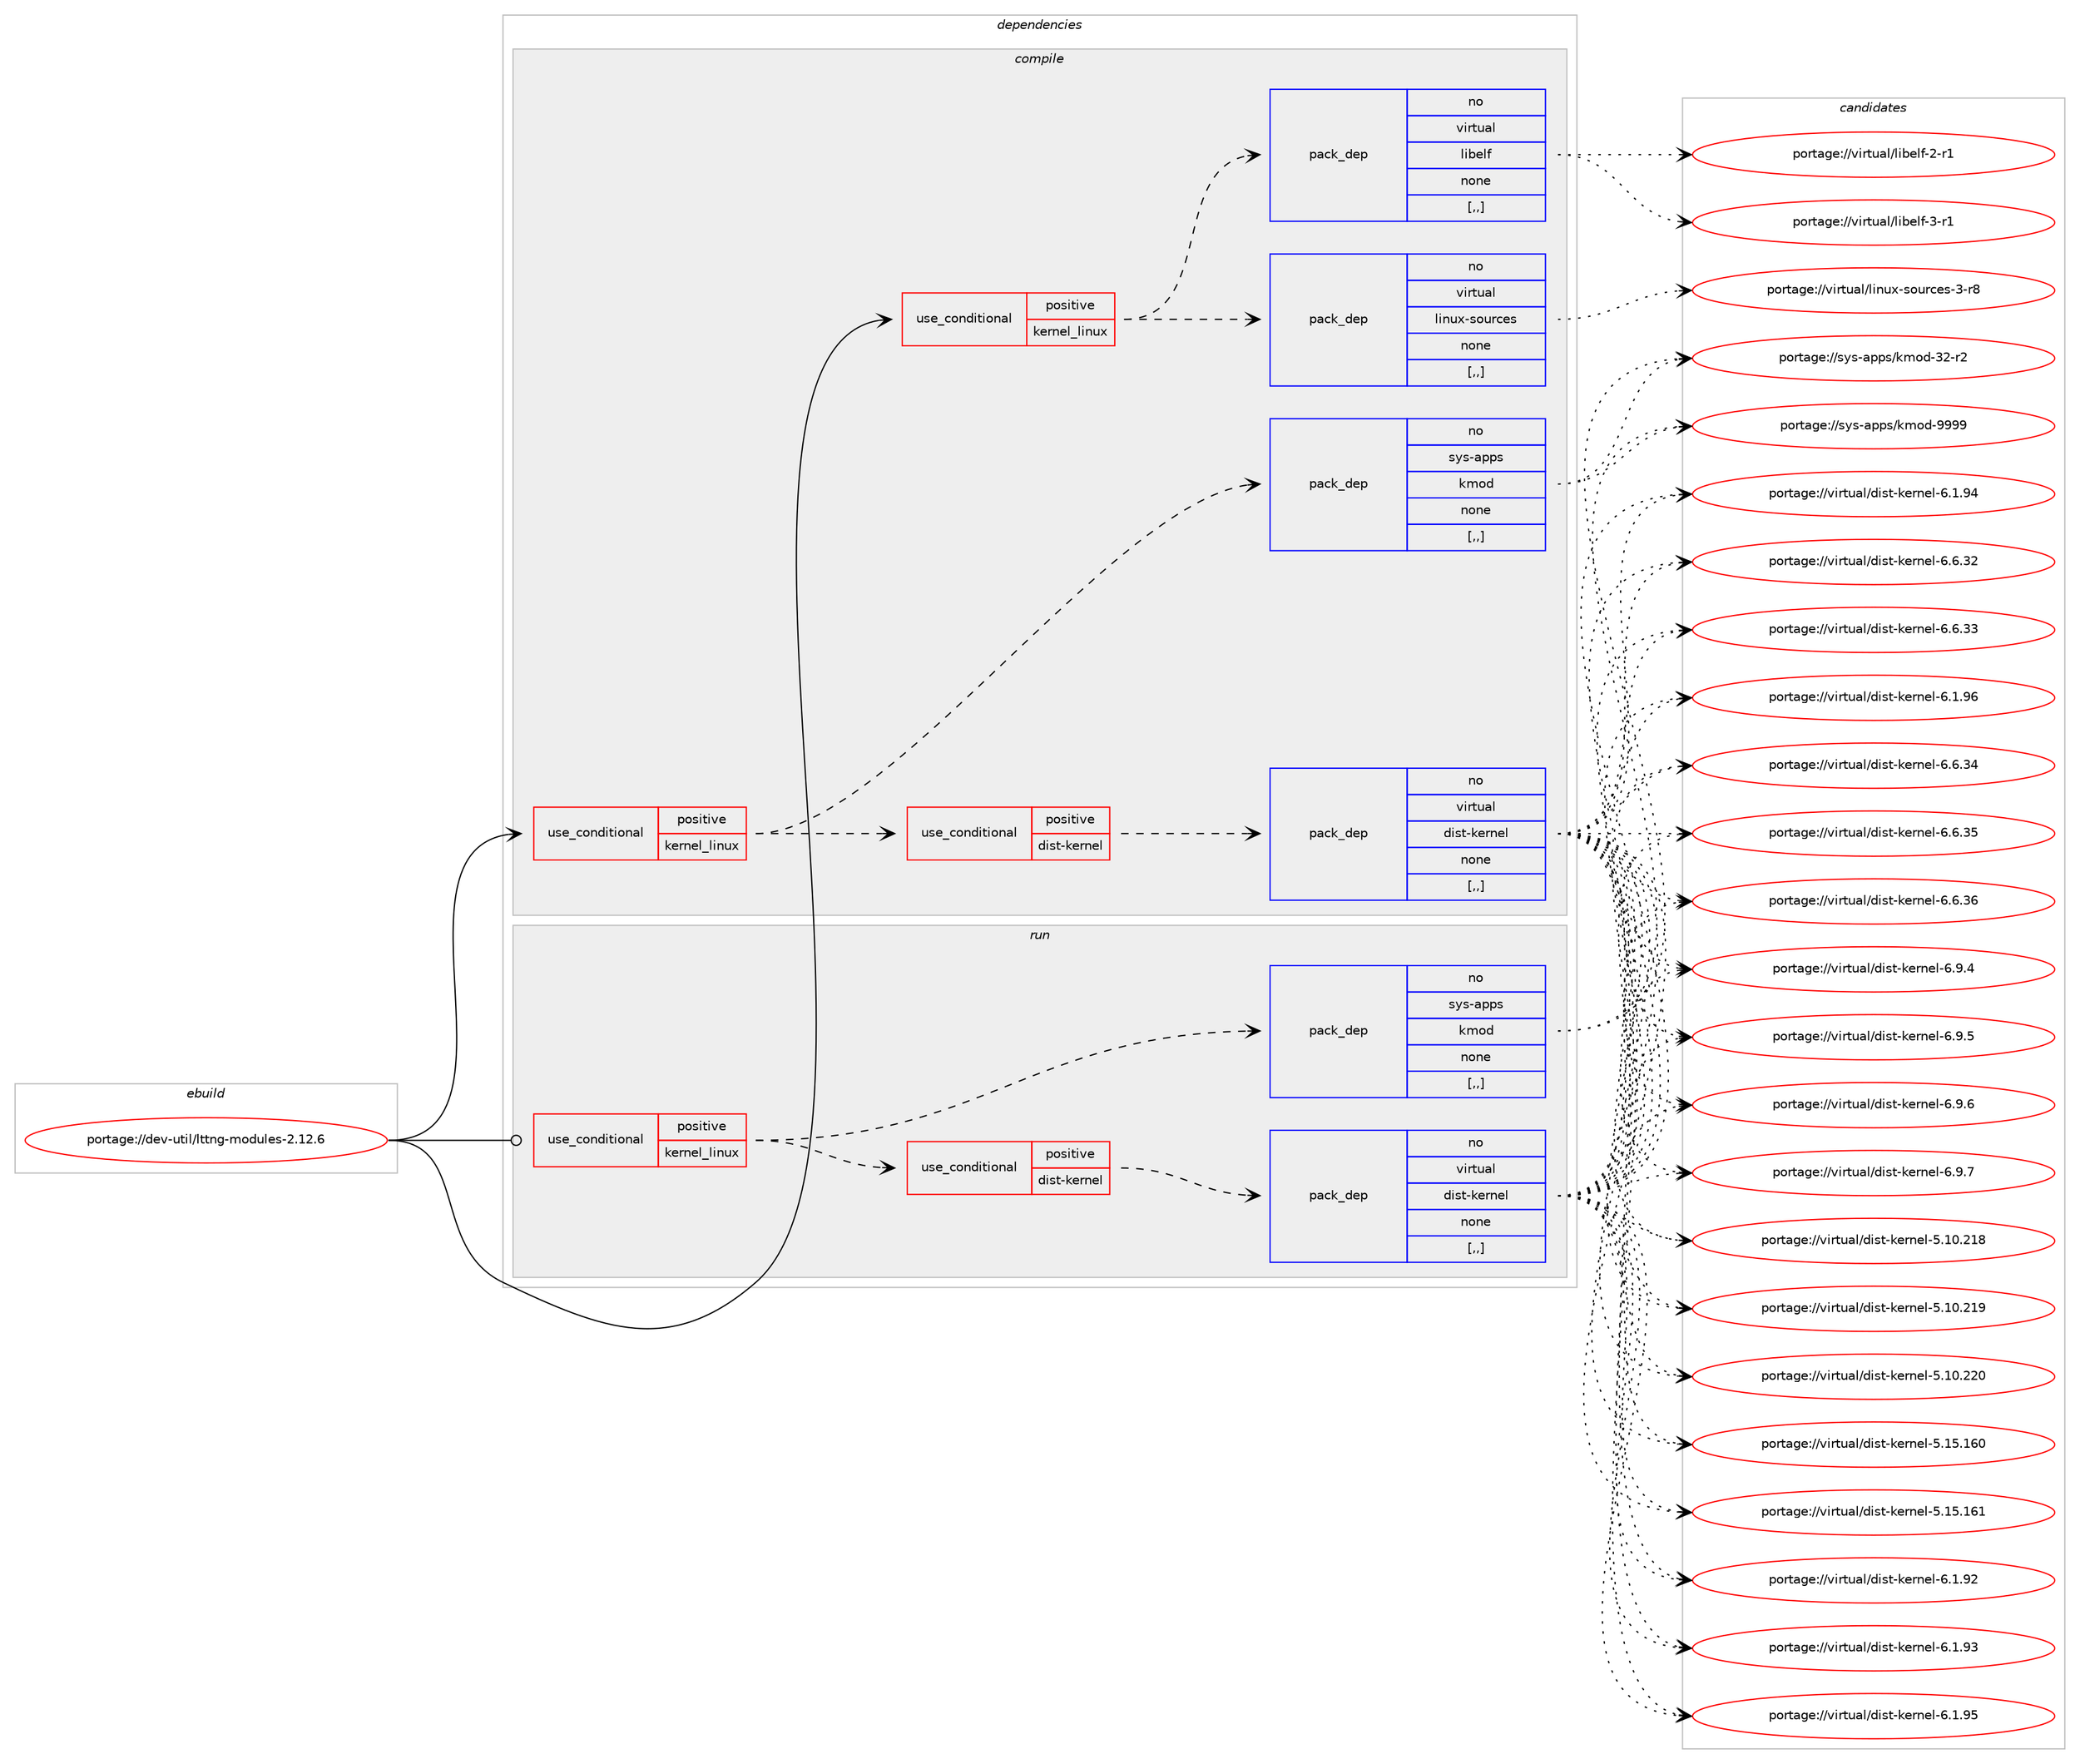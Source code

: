 digraph prolog {

# *************
# Graph options
# *************

newrank=true;
concentrate=true;
compound=true;
graph [rankdir=LR,fontname=Helvetica,fontsize=10,ranksep=1.5];#, ranksep=2.5, nodesep=0.2];
edge  [arrowhead=vee];
node  [fontname=Helvetica,fontsize=10];

# **********
# The ebuild
# **********

subgraph cluster_leftcol {
color=gray;
rank=same;
label=<<i>ebuild</i>>;
id [label="portage://dev-util/lttng-modules-2.12.6", color=red, width=4, href="../dev-util/lttng-modules-2.12.6.svg"];
}

# ****************
# The dependencies
# ****************

subgraph cluster_midcol {
color=gray;
label=<<i>dependencies</i>>;
subgraph cluster_compile {
fillcolor="#eeeeee";
style=filled;
label=<<i>compile</i>>;
subgraph cond59487 {
dependency212263 [label=<<TABLE BORDER="0" CELLBORDER="1" CELLSPACING="0" CELLPADDING="4"><TR><TD ROWSPAN="3" CELLPADDING="10">use_conditional</TD></TR><TR><TD>positive</TD></TR><TR><TD>kernel_linux</TD></TR></TABLE>>, shape=none, color=red];
subgraph pack151362 {
dependency212264 [label=<<TABLE BORDER="0" CELLBORDER="1" CELLSPACING="0" CELLPADDING="4" WIDTH="220"><TR><TD ROWSPAN="6" CELLPADDING="30">pack_dep</TD></TR><TR><TD WIDTH="110">no</TD></TR><TR><TD>sys-apps</TD></TR><TR><TD>kmod</TD></TR><TR><TD>none</TD></TR><TR><TD>[,,]</TD></TR></TABLE>>, shape=none, color=blue];
}
dependency212263:e -> dependency212264:w [weight=20,style="dashed",arrowhead="vee"];
subgraph cond59488 {
dependency212265 [label=<<TABLE BORDER="0" CELLBORDER="1" CELLSPACING="0" CELLPADDING="4"><TR><TD ROWSPAN="3" CELLPADDING="10">use_conditional</TD></TR><TR><TD>positive</TD></TR><TR><TD>dist-kernel</TD></TR></TABLE>>, shape=none, color=red];
subgraph pack151363 {
dependency212266 [label=<<TABLE BORDER="0" CELLBORDER="1" CELLSPACING="0" CELLPADDING="4" WIDTH="220"><TR><TD ROWSPAN="6" CELLPADDING="30">pack_dep</TD></TR><TR><TD WIDTH="110">no</TD></TR><TR><TD>virtual</TD></TR><TR><TD>dist-kernel</TD></TR><TR><TD>none</TD></TR><TR><TD>[,,]</TD></TR></TABLE>>, shape=none, color=blue];
}
dependency212265:e -> dependency212266:w [weight=20,style="dashed",arrowhead="vee"];
}
dependency212263:e -> dependency212265:w [weight=20,style="dashed",arrowhead="vee"];
}
id:e -> dependency212263:w [weight=20,style="solid",arrowhead="vee"];
subgraph cond59489 {
dependency212267 [label=<<TABLE BORDER="0" CELLBORDER="1" CELLSPACING="0" CELLPADDING="4"><TR><TD ROWSPAN="3" CELLPADDING="10">use_conditional</TD></TR><TR><TD>positive</TD></TR><TR><TD>kernel_linux</TD></TR></TABLE>>, shape=none, color=red];
subgraph pack151364 {
dependency212268 [label=<<TABLE BORDER="0" CELLBORDER="1" CELLSPACING="0" CELLPADDING="4" WIDTH="220"><TR><TD ROWSPAN="6" CELLPADDING="30">pack_dep</TD></TR><TR><TD WIDTH="110">no</TD></TR><TR><TD>virtual</TD></TR><TR><TD>linux-sources</TD></TR><TR><TD>none</TD></TR><TR><TD>[,,]</TD></TR></TABLE>>, shape=none, color=blue];
}
dependency212267:e -> dependency212268:w [weight=20,style="dashed",arrowhead="vee"];
subgraph pack151365 {
dependency212269 [label=<<TABLE BORDER="0" CELLBORDER="1" CELLSPACING="0" CELLPADDING="4" WIDTH="220"><TR><TD ROWSPAN="6" CELLPADDING="30">pack_dep</TD></TR><TR><TD WIDTH="110">no</TD></TR><TR><TD>virtual</TD></TR><TR><TD>libelf</TD></TR><TR><TD>none</TD></TR><TR><TD>[,,]</TD></TR></TABLE>>, shape=none, color=blue];
}
dependency212267:e -> dependency212269:w [weight=20,style="dashed",arrowhead="vee"];
}
id:e -> dependency212267:w [weight=20,style="solid",arrowhead="vee"];
}
subgraph cluster_compileandrun {
fillcolor="#eeeeee";
style=filled;
label=<<i>compile and run</i>>;
}
subgraph cluster_run {
fillcolor="#eeeeee";
style=filled;
label=<<i>run</i>>;
subgraph cond59490 {
dependency212270 [label=<<TABLE BORDER="0" CELLBORDER="1" CELLSPACING="0" CELLPADDING="4"><TR><TD ROWSPAN="3" CELLPADDING="10">use_conditional</TD></TR><TR><TD>positive</TD></TR><TR><TD>kernel_linux</TD></TR></TABLE>>, shape=none, color=red];
subgraph pack151366 {
dependency212271 [label=<<TABLE BORDER="0" CELLBORDER="1" CELLSPACING="0" CELLPADDING="4" WIDTH="220"><TR><TD ROWSPAN="6" CELLPADDING="30">pack_dep</TD></TR><TR><TD WIDTH="110">no</TD></TR><TR><TD>sys-apps</TD></TR><TR><TD>kmod</TD></TR><TR><TD>none</TD></TR><TR><TD>[,,]</TD></TR></TABLE>>, shape=none, color=blue];
}
dependency212270:e -> dependency212271:w [weight=20,style="dashed",arrowhead="vee"];
subgraph cond59491 {
dependency212272 [label=<<TABLE BORDER="0" CELLBORDER="1" CELLSPACING="0" CELLPADDING="4"><TR><TD ROWSPAN="3" CELLPADDING="10">use_conditional</TD></TR><TR><TD>positive</TD></TR><TR><TD>dist-kernel</TD></TR></TABLE>>, shape=none, color=red];
subgraph pack151367 {
dependency212273 [label=<<TABLE BORDER="0" CELLBORDER="1" CELLSPACING="0" CELLPADDING="4" WIDTH="220"><TR><TD ROWSPAN="6" CELLPADDING="30">pack_dep</TD></TR><TR><TD WIDTH="110">no</TD></TR><TR><TD>virtual</TD></TR><TR><TD>dist-kernel</TD></TR><TR><TD>none</TD></TR><TR><TD>[,,]</TD></TR></TABLE>>, shape=none, color=blue];
}
dependency212272:e -> dependency212273:w [weight=20,style="dashed",arrowhead="vee"];
}
dependency212270:e -> dependency212272:w [weight=20,style="dashed",arrowhead="vee"];
}
id:e -> dependency212270:w [weight=20,style="solid",arrowhead="odot"];
}
}

# **************
# The candidates
# **************

subgraph cluster_choices {
rank=same;
color=gray;
label=<<i>candidates</i>>;

subgraph choice151362 {
color=black;
nodesep=1;
choice1151211154597112112115471071091111004551504511450 [label="portage://sys-apps/kmod-32-r2", color=red, width=4,href="../sys-apps/kmod-32-r2.svg"];
choice1151211154597112112115471071091111004557575757 [label="portage://sys-apps/kmod-9999", color=red, width=4,href="../sys-apps/kmod-9999.svg"];
dependency212264:e -> choice1151211154597112112115471071091111004551504511450:w [style=dotted,weight="100"];
dependency212264:e -> choice1151211154597112112115471071091111004557575757:w [style=dotted,weight="100"];
}
subgraph choice151363 {
color=black;
nodesep=1;
choice118105114116117971084710010511511645107101114110101108455346494846504956 [label="portage://virtual/dist-kernel-5.10.218", color=red, width=4,href="../virtual/dist-kernel-5.10.218.svg"];
choice118105114116117971084710010511511645107101114110101108455346494846504957 [label="portage://virtual/dist-kernel-5.10.219", color=red, width=4,href="../virtual/dist-kernel-5.10.219.svg"];
choice118105114116117971084710010511511645107101114110101108455346494846505048 [label="portage://virtual/dist-kernel-5.10.220", color=red, width=4,href="../virtual/dist-kernel-5.10.220.svg"];
choice118105114116117971084710010511511645107101114110101108455346495346495448 [label="portage://virtual/dist-kernel-5.15.160", color=red, width=4,href="../virtual/dist-kernel-5.15.160.svg"];
choice118105114116117971084710010511511645107101114110101108455346495346495449 [label="portage://virtual/dist-kernel-5.15.161", color=red, width=4,href="../virtual/dist-kernel-5.15.161.svg"];
choice11810511411611797108471001051151164510710111411010110845544649465750 [label="portage://virtual/dist-kernel-6.1.92", color=red, width=4,href="../virtual/dist-kernel-6.1.92.svg"];
choice11810511411611797108471001051151164510710111411010110845544649465751 [label="portage://virtual/dist-kernel-6.1.93", color=red, width=4,href="../virtual/dist-kernel-6.1.93.svg"];
choice11810511411611797108471001051151164510710111411010110845544649465752 [label="portage://virtual/dist-kernel-6.1.94", color=red, width=4,href="../virtual/dist-kernel-6.1.94.svg"];
choice11810511411611797108471001051151164510710111411010110845544649465753 [label="portage://virtual/dist-kernel-6.1.95", color=red, width=4,href="../virtual/dist-kernel-6.1.95.svg"];
choice11810511411611797108471001051151164510710111411010110845544649465754 [label="portage://virtual/dist-kernel-6.1.96", color=red, width=4,href="../virtual/dist-kernel-6.1.96.svg"];
choice11810511411611797108471001051151164510710111411010110845544654465150 [label="portage://virtual/dist-kernel-6.6.32", color=red, width=4,href="../virtual/dist-kernel-6.6.32.svg"];
choice11810511411611797108471001051151164510710111411010110845544654465151 [label="portage://virtual/dist-kernel-6.6.33", color=red, width=4,href="../virtual/dist-kernel-6.6.33.svg"];
choice11810511411611797108471001051151164510710111411010110845544654465152 [label="portage://virtual/dist-kernel-6.6.34", color=red, width=4,href="../virtual/dist-kernel-6.6.34.svg"];
choice11810511411611797108471001051151164510710111411010110845544654465153 [label="portage://virtual/dist-kernel-6.6.35", color=red, width=4,href="../virtual/dist-kernel-6.6.35.svg"];
choice11810511411611797108471001051151164510710111411010110845544654465154 [label="portage://virtual/dist-kernel-6.6.36", color=red, width=4,href="../virtual/dist-kernel-6.6.36.svg"];
choice118105114116117971084710010511511645107101114110101108455446574652 [label="portage://virtual/dist-kernel-6.9.4", color=red, width=4,href="../virtual/dist-kernel-6.9.4.svg"];
choice118105114116117971084710010511511645107101114110101108455446574653 [label="portage://virtual/dist-kernel-6.9.5", color=red, width=4,href="../virtual/dist-kernel-6.9.5.svg"];
choice118105114116117971084710010511511645107101114110101108455446574654 [label="portage://virtual/dist-kernel-6.9.6", color=red, width=4,href="../virtual/dist-kernel-6.9.6.svg"];
choice118105114116117971084710010511511645107101114110101108455446574655 [label="portage://virtual/dist-kernel-6.9.7", color=red, width=4,href="../virtual/dist-kernel-6.9.7.svg"];
dependency212266:e -> choice118105114116117971084710010511511645107101114110101108455346494846504956:w [style=dotted,weight="100"];
dependency212266:e -> choice118105114116117971084710010511511645107101114110101108455346494846504957:w [style=dotted,weight="100"];
dependency212266:e -> choice118105114116117971084710010511511645107101114110101108455346494846505048:w [style=dotted,weight="100"];
dependency212266:e -> choice118105114116117971084710010511511645107101114110101108455346495346495448:w [style=dotted,weight="100"];
dependency212266:e -> choice118105114116117971084710010511511645107101114110101108455346495346495449:w [style=dotted,weight="100"];
dependency212266:e -> choice11810511411611797108471001051151164510710111411010110845544649465750:w [style=dotted,weight="100"];
dependency212266:e -> choice11810511411611797108471001051151164510710111411010110845544649465751:w [style=dotted,weight="100"];
dependency212266:e -> choice11810511411611797108471001051151164510710111411010110845544649465752:w [style=dotted,weight="100"];
dependency212266:e -> choice11810511411611797108471001051151164510710111411010110845544649465753:w [style=dotted,weight="100"];
dependency212266:e -> choice11810511411611797108471001051151164510710111411010110845544649465754:w [style=dotted,weight="100"];
dependency212266:e -> choice11810511411611797108471001051151164510710111411010110845544654465150:w [style=dotted,weight="100"];
dependency212266:e -> choice11810511411611797108471001051151164510710111411010110845544654465151:w [style=dotted,weight="100"];
dependency212266:e -> choice11810511411611797108471001051151164510710111411010110845544654465152:w [style=dotted,weight="100"];
dependency212266:e -> choice11810511411611797108471001051151164510710111411010110845544654465153:w [style=dotted,weight="100"];
dependency212266:e -> choice11810511411611797108471001051151164510710111411010110845544654465154:w [style=dotted,weight="100"];
dependency212266:e -> choice118105114116117971084710010511511645107101114110101108455446574652:w [style=dotted,weight="100"];
dependency212266:e -> choice118105114116117971084710010511511645107101114110101108455446574653:w [style=dotted,weight="100"];
dependency212266:e -> choice118105114116117971084710010511511645107101114110101108455446574654:w [style=dotted,weight="100"];
dependency212266:e -> choice118105114116117971084710010511511645107101114110101108455446574655:w [style=dotted,weight="100"];
}
subgraph choice151364 {
color=black;
nodesep=1;
choice1181051141161179710847108105110117120451151111171149910111545514511456 [label="portage://virtual/linux-sources-3-r8", color=red, width=4,href="../virtual/linux-sources-3-r8.svg"];
dependency212268:e -> choice1181051141161179710847108105110117120451151111171149910111545514511456:w [style=dotted,weight="100"];
}
subgraph choice151365 {
color=black;
nodesep=1;
choice11810511411611797108471081059810110810245504511449 [label="portage://virtual/libelf-2-r1", color=red, width=4,href="../virtual/libelf-2-r1.svg"];
choice11810511411611797108471081059810110810245514511449 [label="portage://virtual/libelf-3-r1", color=red, width=4,href="../virtual/libelf-3-r1.svg"];
dependency212269:e -> choice11810511411611797108471081059810110810245504511449:w [style=dotted,weight="100"];
dependency212269:e -> choice11810511411611797108471081059810110810245514511449:w [style=dotted,weight="100"];
}
subgraph choice151366 {
color=black;
nodesep=1;
choice1151211154597112112115471071091111004551504511450 [label="portage://sys-apps/kmod-32-r2", color=red, width=4,href="../sys-apps/kmod-32-r2.svg"];
choice1151211154597112112115471071091111004557575757 [label="portage://sys-apps/kmod-9999", color=red, width=4,href="../sys-apps/kmod-9999.svg"];
dependency212271:e -> choice1151211154597112112115471071091111004551504511450:w [style=dotted,weight="100"];
dependency212271:e -> choice1151211154597112112115471071091111004557575757:w [style=dotted,weight="100"];
}
subgraph choice151367 {
color=black;
nodesep=1;
choice118105114116117971084710010511511645107101114110101108455346494846504956 [label="portage://virtual/dist-kernel-5.10.218", color=red, width=4,href="../virtual/dist-kernel-5.10.218.svg"];
choice118105114116117971084710010511511645107101114110101108455346494846504957 [label="portage://virtual/dist-kernel-5.10.219", color=red, width=4,href="../virtual/dist-kernel-5.10.219.svg"];
choice118105114116117971084710010511511645107101114110101108455346494846505048 [label="portage://virtual/dist-kernel-5.10.220", color=red, width=4,href="../virtual/dist-kernel-5.10.220.svg"];
choice118105114116117971084710010511511645107101114110101108455346495346495448 [label="portage://virtual/dist-kernel-5.15.160", color=red, width=4,href="../virtual/dist-kernel-5.15.160.svg"];
choice118105114116117971084710010511511645107101114110101108455346495346495449 [label="portage://virtual/dist-kernel-5.15.161", color=red, width=4,href="../virtual/dist-kernel-5.15.161.svg"];
choice11810511411611797108471001051151164510710111411010110845544649465750 [label="portage://virtual/dist-kernel-6.1.92", color=red, width=4,href="../virtual/dist-kernel-6.1.92.svg"];
choice11810511411611797108471001051151164510710111411010110845544649465751 [label="portage://virtual/dist-kernel-6.1.93", color=red, width=4,href="../virtual/dist-kernel-6.1.93.svg"];
choice11810511411611797108471001051151164510710111411010110845544649465752 [label="portage://virtual/dist-kernel-6.1.94", color=red, width=4,href="../virtual/dist-kernel-6.1.94.svg"];
choice11810511411611797108471001051151164510710111411010110845544649465753 [label="portage://virtual/dist-kernel-6.1.95", color=red, width=4,href="../virtual/dist-kernel-6.1.95.svg"];
choice11810511411611797108471001051151164510710111411010110845544649465754 [label="portage://virtual/dist-kernel-6.1.96", color=red, width=4,href="../virtual/dist-kernel-6.1.96.svg"];
choice11810511411611797108471001051151164510710111411010110845544654465150 [label="portage://virtual/dist-kernel-6.6.32", color=red, width=4,href="../virtual/dist-kernel-6.6.32.svg"];
choice11810511411611797108471001051151164510710111411010110845544654465151 [label="portage://virtual/dist-kernel-6.6.33", color=red, width=4,href="../virtual/dist-kernel-6.6.33.svg"];
choice11810511411611797108471001051151164510710111411010110845544654465152 [label="portage://virtual/dist-kernel-6.6.34", color=red, width=4,href="../virtual/dist-kernel-6.6.34.svg"];
choice11810511411611797108471001051151164510710111411010110845544654465153 [label="portage://virtual/dist-kernel-6.6.35", color=red, width=4,href="../virtual/dist-kernel-6.6.35.svg"];
choice11810511411611797108471001051151164510710111411010110845544654465154 [label="portage://virtual/dist-kernel-6.6.36", color=red, width=4,href="../virtual/dist-kernel-6.6.36.svg"];
choice118105114116117971084710010511511645107101114110101108455446574652 [label="portage://virtual/dist-kernel-6.9.4", color=red, width=4,href="../virtual/dist-kernel-6.9.4.svg"];
choice118105114116117971084710010511511645107101114110101108455446574653 [label="portage://virtual/dist-kernel-6.9.5", color=red, width=4,href="../virtual/dist-kernel-6.9.5.svg"];
choice118105114116117971084710010511511645107101114110101108455446574654 [label="portage://virtual/dist-kernel-6.9.6", color=red, width=4,href="../virtual/dist-kernel-6.9.6.svg"];
choice118105114116117971084710010511511645107101114110101108455446574655 [label="portage://virtual/dist-kernel-6.9.7", color=red, width=4,href="../virtual/dist-kernel-6.9.7.svg"];
dependency212273:e -> choice118105114116117971084710010511511645107101114110101108455346494846504956:w [style=dotted,weight="100"];
dependency212273:e -> choice118105114116117971084710010511511645107101114110101108455346494846504957:w [style=dotted,weight="100"];
dependency212273:e -> choice118105114116117971084710010511511645107101114110101108455346494846505048:w [style=dotted,weight="100"];
dependency212273:e -> choice118105114116117971084710010511511645107101114110101108455346495346495448:w [style=dotted,weight="100"];
dependency212273:e -> choice118105114116117971084710010511511645107101114110101108455346495346495449:w [style=dotted,weight="100"];
dependency212273:e -> choice11810511411611797108471001051151164510710111411010110845544649465750:w [style=dotted,weight="100"];
dependency212273:e -> choice11810511411611797108471001051151164510710111411010110845544649465751:w [style=dotted,weight="100"];
dependency212273:e -> choice11810511411611797108471001051151164510710111411010110845544649465752:w [style=dotted,weight="100"];
dependency212273:e -> choice11810511411611797108471001051151164510710111411010110845544649465753:w [style=dotted,weight="100"];
dependency212273:e -> choice11810511411611797108471001051151164510710111411010110845544649465754:w [style=dotted,weight="100"];
dependency212273:e -> choice11810511411611797108471001051151164510710111411010110845544654465150:w [style=dotted,weight="100"];
dependency212273:e -> choice11810511411611797108471001051151164510710111411010110845544654465151:w [style=dotted,weight="100"];
dependency212273:e -> choice11810511411611797108471001051151164510710111411010110845544654465152:w [style=dotted,weight="100"];
dependency212273:e -> choice11810511411611797108471001051151164510710111411010110845544654465153:w [style=dotted,weight="100"];
dependency212273:e -> choice11810511411611797108471001051151164510710111411010110845544654465154:w [style=dotted,weight="100"];
dependency212273:e -> choice118105114116117971084710010511511645107101114110101108455446574652:w [style=dotted,weight="100"];
dependency212273:e -> choice118105114116117971084710010511511645107101114110101108455446574653:w [style=dotted,weight="100"];
dependency212273:e -> choice118105114116117971084710010511511645107101114110101108455446574654:w [style=dotted,weight="100"];
dependency212273:e -> choice118105114116117971084710010511511645107101114110101108455446574655:w [style=dotted,weight="100"];
}
}

}
